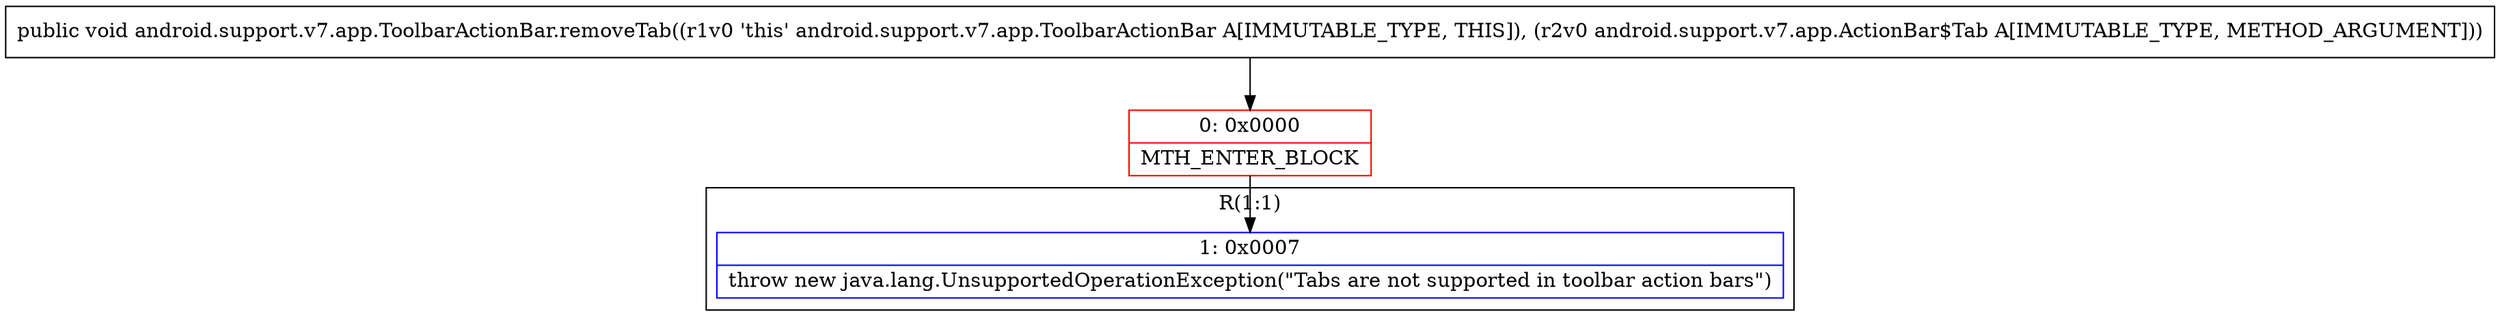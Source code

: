 digraph "CFG forandroid.support.v7.app.ToolbarActionBar.removeTab(Landroid\/support\/v7\/app\/ActionBar$Tab;)V" {
subgraph cluster_Region_1514132418 {
label = "R(1:1)";
node [shape=record,color=blue];
Node_1 [shape=record,label="{1\:\ 0x0007|throw new java.lang.UnsupportedOperationException(\"Tabs are not supported in toolbar action bars\")\l}"];
}
Node_0 [shape=record,color=red,label="{0\:\ 0x0000|MTH_ENTER_BLOCK\l}"];
MethodNode[shape=record,label="{public void android.support.v7.app.ToolbarActionBar.removeTab((r1v0 'this' android.support.v7.app.ToolbarActionBar A[IMMUTABLE_TYPE, THIS]), (r2v0 android.support.v7.app.ActionBar$Tab A[IMMUTABLE_TYPE, METHOD_ARGUMENT])) }"];
MethodNode -> Node_0;
Node_0 -> Node_1;
}

